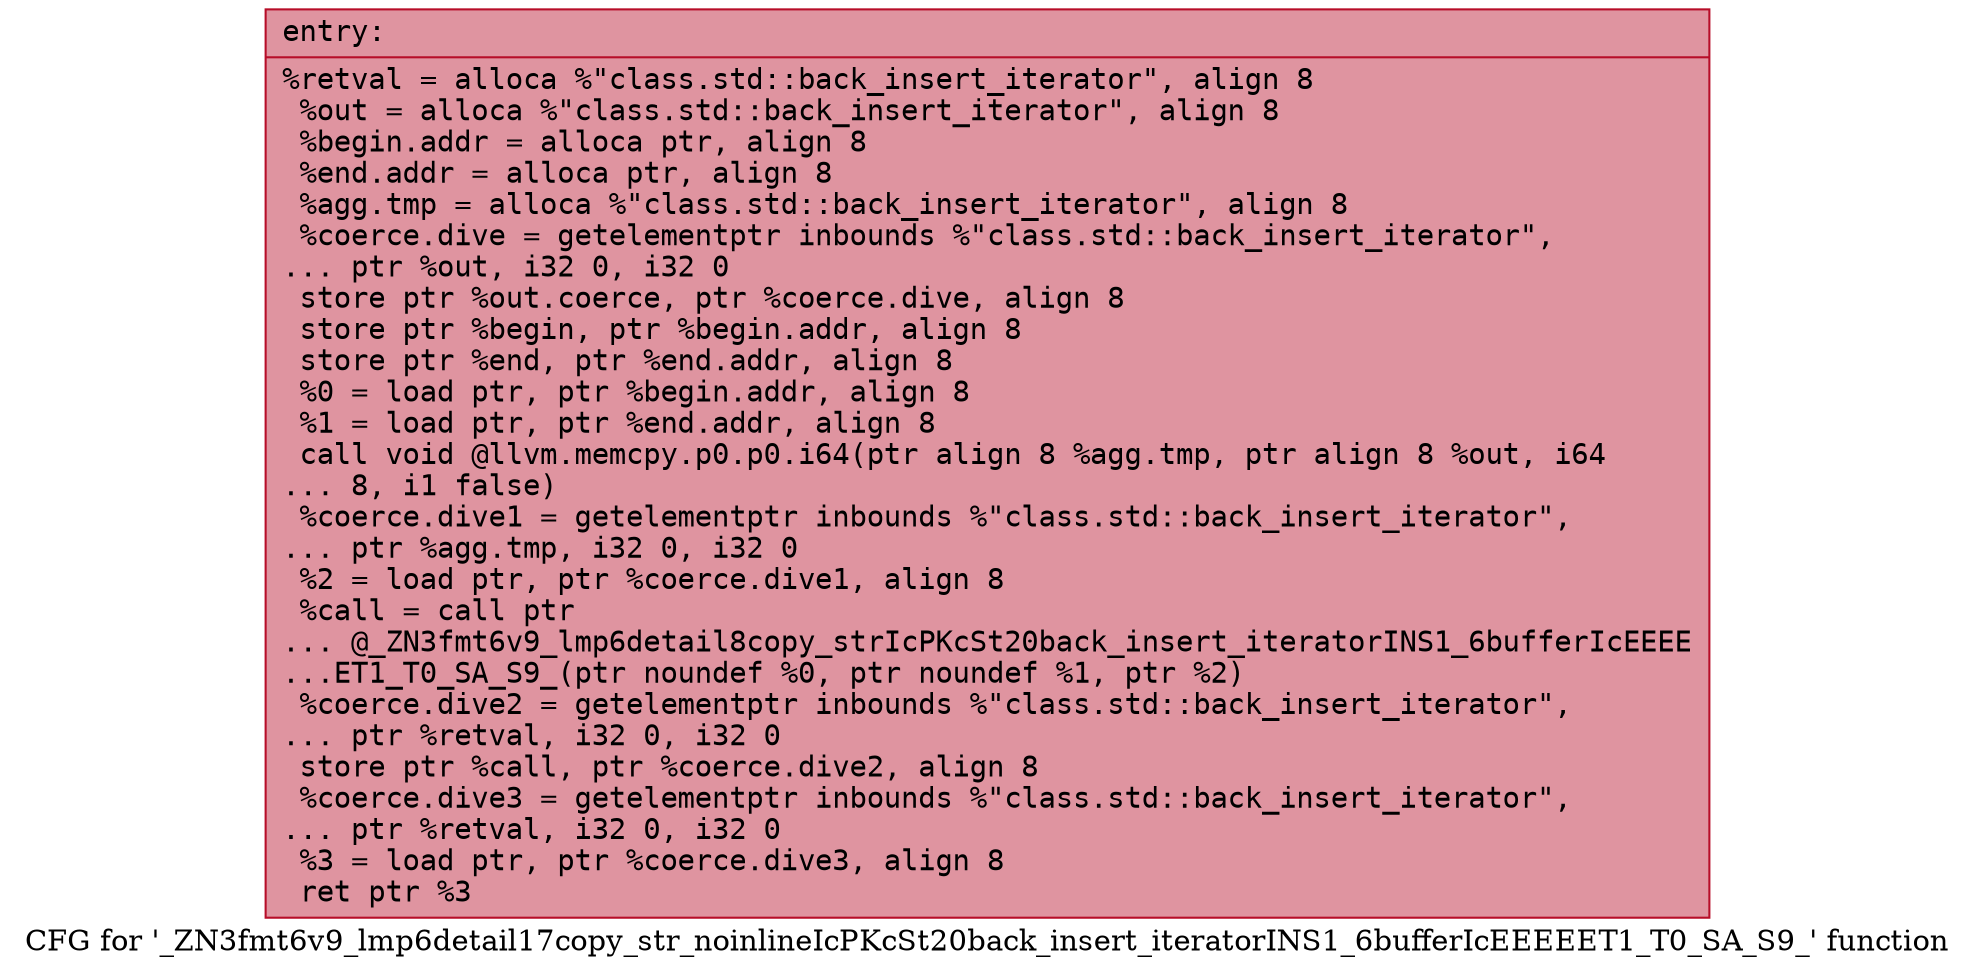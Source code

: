 digraph "CFG for '_ZN3fmt6v9_lmp6detail17copy_str_noinlineIcPKcSt20back_insert_iteratorINS1_6bufferIcEEEEET1_T0_SA_S9_' function" {
	label="CFG for '_ZN3fmt6v9_lmp6detail17copy_str_noinlineIcPKcSt20back_insert_iteratorINS1_6bufferIcEEEEET1_T0_SA_S9_' function";

	Node0x55fec305f2f0 [shape=record,color="#b70d28ff", style=filled, fillcolor="#b70d2870" fontname="Courier",label="{entry:\l|  %retval = alloca %\"class.std::back_insert_iterator\", align 8\l  %out = alloca %\"class.std::back_insert_iterator\", align 8\l  %begin.addr = alloca ptr, align 8\l  %end.addr = alloca ptr, align 8\l  %agg.tmp = alloca %\"class.std::back_insert_iterator\", align 8\l  %coerce.dive = getelementptr inbounds %\"class.std::back_insert_iterator\",\l... ptr %out, i32 0, i32 0\l  store ptr %out.coerce, ptr %coerce.dive, align 8\l  store ptr %begin, ptr %begin.addr, align 8\l  store ptr %end, ptr %end.addr, align 8\l  %0 = load ptr, ptr %begin.addr, align 8\l  %1 = load ptr, ptr %end.addr, align 8\l  call void @llvm.memcpy.p0.p0.i64(ptr align 8 %agg.tmp, ptr align 8 %out, i64\l... 8, i1 false)\l  %coerce.dive1 = getelementptr inbounds %\"class.std::back_insert_iterator\",\l... ptr %agg.tmp, i32 0, i32 0\l  %2 = load ptr, ptr %coerce.dive1, align 8\l  %call = call ptr\l... @_ZN3fmt6v9_lmp6detail8copy_strIcPKcSt20back_insert_iteratorINS1_6bufferIcEEEE\l...ET1_T0_SA_S9_(ptr noundef %0, ptr noundef %1, ptr %2)\l  %coerce.dive2 = getelementptr inbounds %\"class.std::back_insert_iterator\",\l... ptr %retval, i32 0, i32 0\l  store ptr %call, ptr %coerce.dive2, align 8\l  %coerce.dive3 = getelementptr inbounds %\"class.std::back_insert_iterator\",\l... ptr %retval, i32 0, i32 0\l  %3 = load ptr, ptr %coerce.dive3, align 8\l  ret ptr %3\l}"];
}
